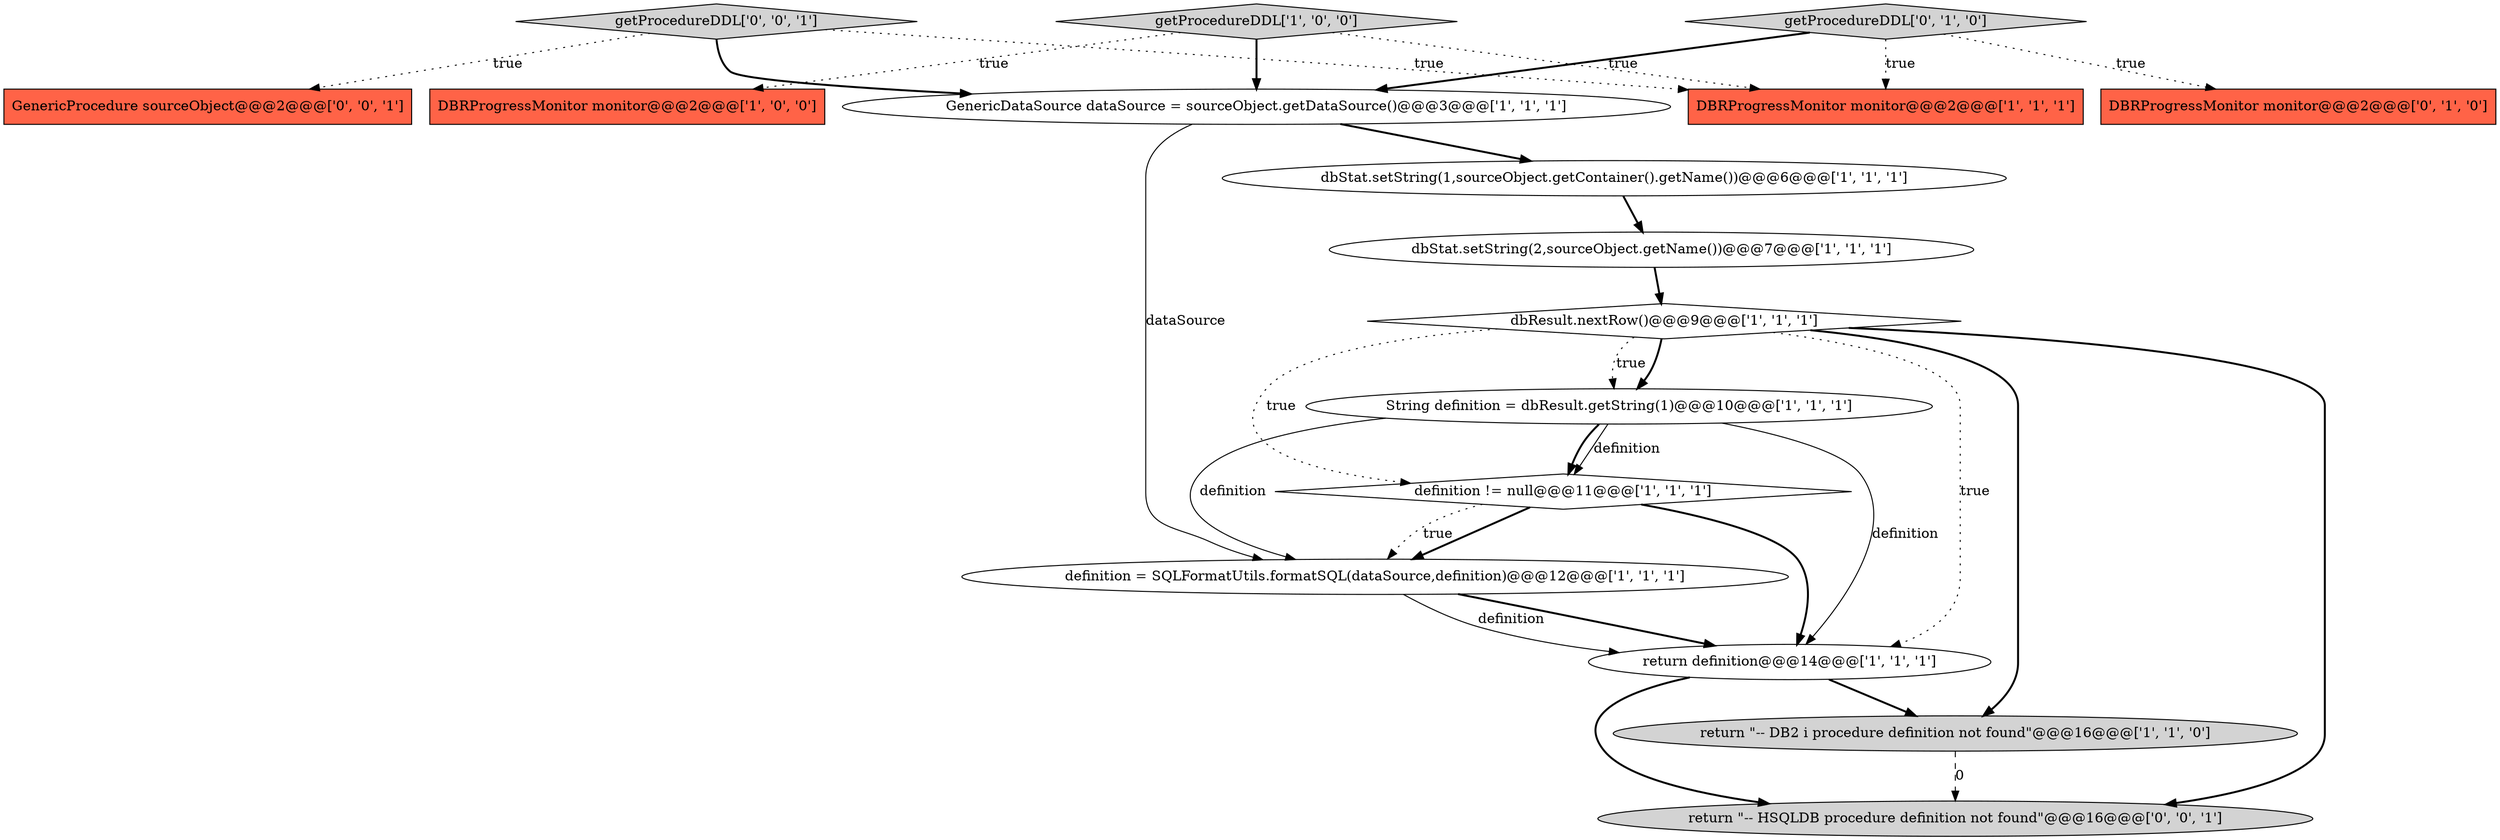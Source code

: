 digraph {
4 [style = filled, label = "DBRProgressMonitor monitor@@@2@@@['1', '1', '1']", fillcolor = tomato, shape = box image = "AAA0AAABBB1BBB"];
5 [style = filled, label = "String definition = dbResult.getString(1)@@@10@@@['1', '1', '1']", fillcolor = white, shape = ellipse image = "AAA0AAABBB1BBB"];
8 [style = filled, label = "dbStat.setString(1,sourceObject.getContainer().getName())@@@6@@@['1', '1', '1']", fillcolor = white, shape = ellipse image = "AAA0AAABBB1BBB"];
12 [style = filled, label = "DBRProgressMonitor monitor@@@2@@@['0', '1', '0']", fillcolor = tomato, shape = box image = "AAA0AAABBB2BBB"];
1 [style = filled, label = "return definition@@@14@@@['1', '1', '1']", fillcolor = white, shape = ellipse image = "AAA0AAABBB1BBB"];
3 [style = filled, label = "DBRProgressMonitor monitor@@@2@@@['1', '0', '0']", fillcolor = tomato, shape = box image = "AAA0AAABBB1BBB"];
10 [style = filled, label = "dbResult.nextRow()@@@9@@@['1', '1', '1']", fillcolor = white, shape = diamond image = "AAA0AAABBB1BBB"];
7 [style = filled, label = "GenericDataSource dataSource = sourceObject.getDataSource()@@@3@@@['1', '1', '1']", fillcolor = white, shape = ellipse image = "AAA0AAABBB1BBB"];
15 [style = filled, label = "getProcedureDDL['0', '0', '1']", fillcolor = lightgray, shape = diamond image = "AAA0AAABBB3BBB"];
9 [style = filled, label = "return \"-- DB2 i procedure definition not found\"@@@16@@@['1', '1', '0']", fillcolor = lightgray, shape = ellipse image = "AAA0AAABBB1BBB"];
16 [style = filled, label = "return \"-- HSQLDB procedure definition not found\"@@@16@@@['0', '0', '1']", fillcolor = lightgray, shape = ellipse image = "AAA0AAABBB3BBB"];
2 [style = filled, label = "getProcedureDDL['1', '0', '0']", fillcolor = lightgray, shape = diamond image = "AAA0AAABBB1BBB"];
0 [style = filled, label = "dbStat.setString(2,sourceObject.getName())@@@7@@@['1', '1', '1']", fillcolor = white, shape = ellipse image = "AAA0AAABBB1BBB"];
6 [style = filled, label = "definition != null@@@11@@@['1', '1', '1']", fillcolor = white, shape = diamond image = "AAA0AAABBB1BBB"];
11 [style = filled, label = "definition = SQLFormatUtils.formatSQL(dataSource,definition)@@@12@@@['1', '1', '1']", fillcolor = white, shape = ellipse image = "AAA0AAABBB1BBB"];
13 [style = filled, label = "getProcedureDDL['0', '1', '0']", fillcolor = lightgray, shape = diamond image = "AAA0AAABBB2BBB"];
14 [style = filled, label = "GenericProcedure sourceObject@@@2@@@['0', '0', '1']", fillcolor = tomato, shape = box image = "AAA0AAABBB3BBB"];
10->16 [style = bold, label=""];
2->3 [style = dotted, label="true"];
7->8 [style = bold, label=""];
13->7 [style = bold, label=""];
1->9 [style = bold, label=""];
10->1 [style = dotted, label="true"];
2->4 [style = dotted, label="true"];
13->4 [style = dotted, label="true"];
8->0 [style = bold, label=""];
2->7 [style = bold, label=""];
10->9 [style = bold, label=""];
7->11 [style = solid, label="dataSource"];
6->11 [style = bold, label=""];
5->11 [style = solid, label="definition"];
11->1 [style = bold, label=""];
9->16 [style = dashed, label="0"];
15->7 [style = bold, label=""];
15->4 [style = dotted, label="true"];
0->10 [style = bold, label=""];
5->1 [style = solid, label="definition"];
5->6 [style = solid, label="definition"];
11->1 [style = solid, label="definition"];
10->6 [style = dotted, label="true"];
15->14 [style = dotted, label="true"];
1->16 [style = bold, label=""];
13->12 [style = dotted, label="true"];
6->1 [style = bold, label=""];
10->5 [style = bold, label=""];
5->6 [style = bold, label=""];
10->5 [style = dotted, label="true"];
6->11 [style = dotted, label="true"];
}
